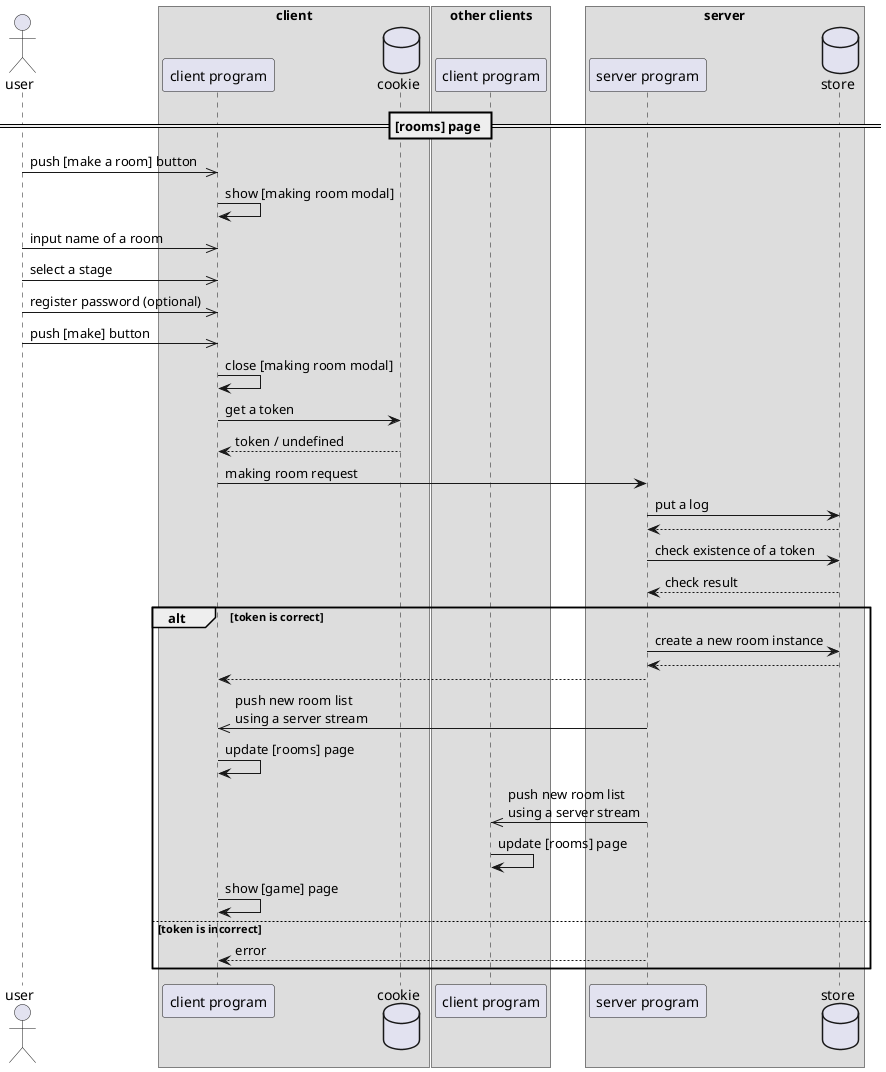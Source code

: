 @startuml make-a-room

actor user
box client
    participant "client program" as client
    database cookie
end box
box other clients
    participant "client program" as other_clients
end box

box server
    participant "server program" as server
    database store
end box

== [rooms] page ==

user ->> client : push [make a room] button
client -> client : show [making room modal]
user ->> client : input name of a room
user ->> client : select a stage
user ->> client : register password (optional)
user ->> client : push [make] button
client -> client : close [making room modal]

client -> cookie : get a token
cookie --> client : token / undefined
client -> server : making room request
server -> store : put a log
store --> server
server -> store : check existence of a token
store --> server : check result
alt token is correct
    server -> store : create a new room instance
    store --> server
    server --> client
    server ->> client : push new room list\nusing a server stream
    client -> client : update [rooms] page
    server ->> other_clients : push new room list\nusing a server stream
    other_clients -> other_clients : update [rooms] page
    client -> client : show [game] page
else token is incorrect
    server --> client : error
end

@enduml

